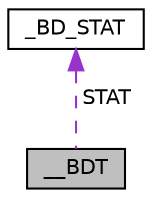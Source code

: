 digraph "__BDT"
{
  edge [fontname="Helvetica",fontsize="10",labelfontname="Helvetica",labelfontsize="10"];
  node [fontname="Helvetica",fontsize="10",shape=record];
  Node1 [label="__BDT",height=0.2,width=0.4,color="black", fillcolor="grey75", style="filled", fontcolor="black"];
  Node2 -> Node1 [dir="back",color="darkorchid3",fontsize="10",style="dashed",label=" STAT" ,fontname="Helvetica"];
  Node2 [label="_BD_STAT",height=0.2,width=0.4,color="black", fillcolor="white", style="filled",URL="$union___b_d___s_t_a_t.html"];
}
